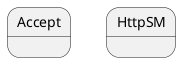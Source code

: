 @startuml

skinparam defaultTextAlignment left

!definelong ApiCallOut(Hook, In, Out)
  state "API Callout" as CB##Hook <<HOOK>>
  iIn --> CB##Hook
  CB##Hook --> Out
!enddefinelong

skinparam state {
  BackgroundColor<<HOOK>> Peru
}

state Accept {

}

state HttpSM {

}

@enduml
